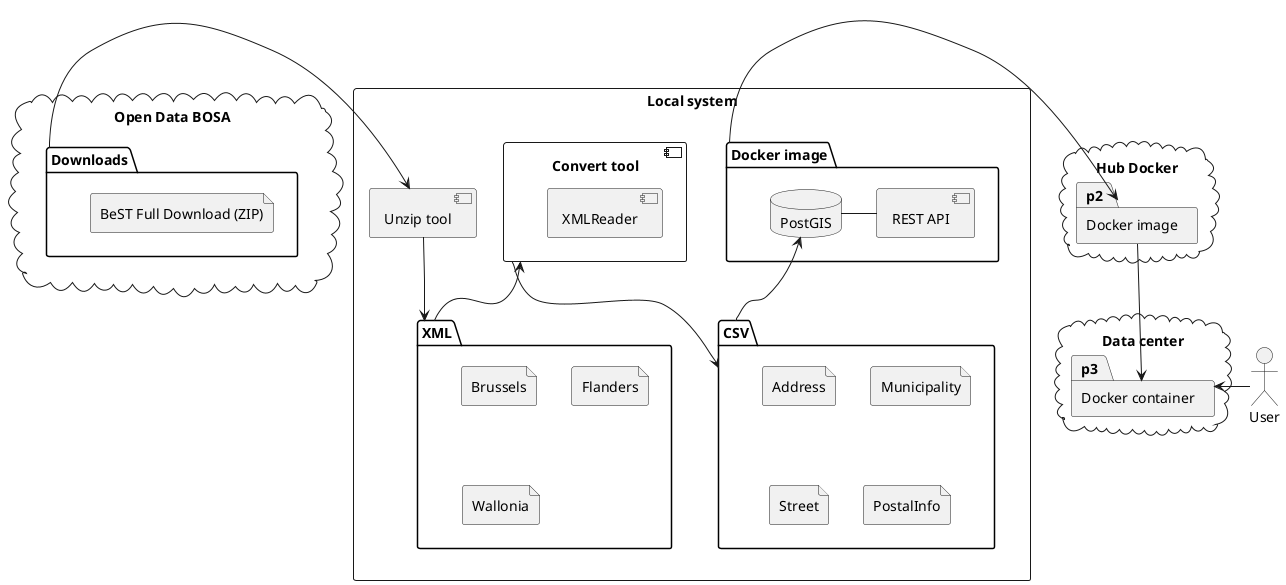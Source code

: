 @startuml

cloud "Open Data BOSA" {
folder "Downloads" as f1 {
	file "BeST Full Download (ZIP)"
}
}

rectangle "Local system" {
component "Unzip tool" as c1 {
}

folder XML as f2 {
	file "Brussels"
	file "Flanders"
	file "Wallonia"
}

component "Convert tool" as c2 {
  component XMLReader
}

folder CSV as f3 {
	file "Address"
	file "Municipality"
	file "Street"
	file "PostalInfo"
}

package "Docker image" as p1 {
  database PostGIS as d1 
  component "REST API" as c3
}
}

cloud "Hub Docker" {
package "Docker image" as p2 {
}
}

cloud "Data center" {
package "Docker container" as p3 {
}
}

actor User as a1

f1 -right-> c1
c1 -down-> f2 
f2 -up-> c2
c2 -down-> f3
f3 -up-> d1
d1 -right- c3
p1 -right-> p2
p2 -down-> p3
a1 -> p3

@enduml